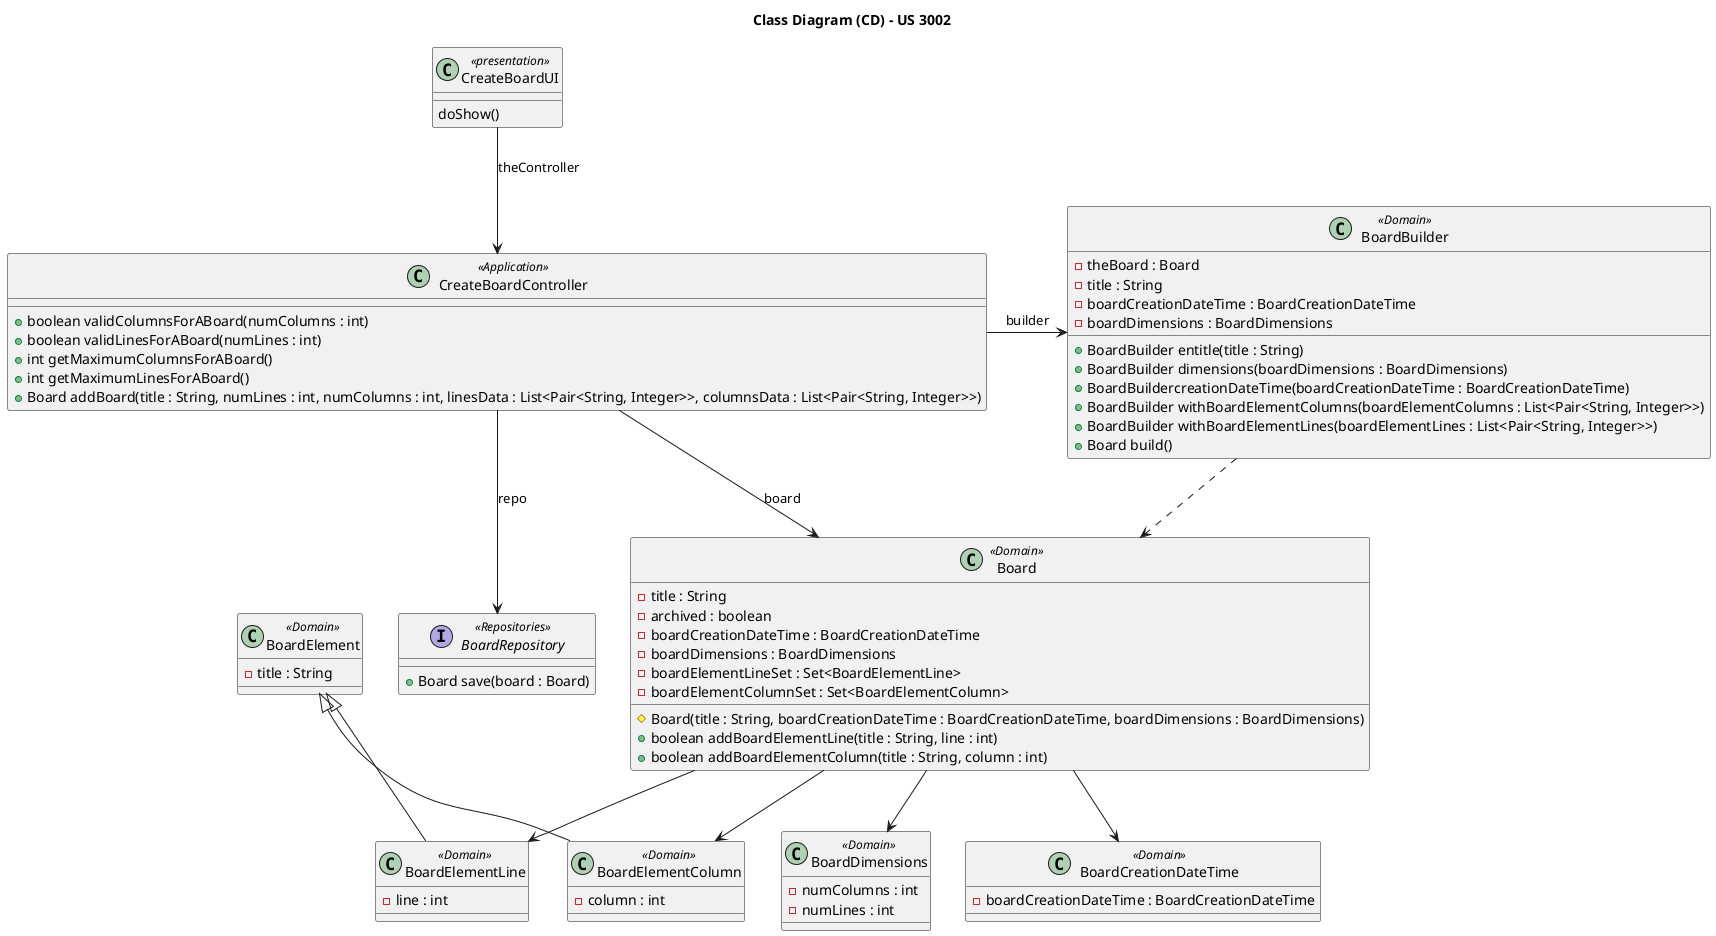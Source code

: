 @startuml
title Class Diagram (CD) - US 3002

class CreateBoardUI <<presentation>> {
    doShow()
}

class Board <<Domain>> {
    -title : String
    -archived : boolean
    -boardCreationDateTime : BoardCreationDateTime
    -boardDimensions : BoardDimensions
    -boardElementLineSet : Set<BoardElementLine>
    -boardElementColumnSet : Set<BoardElementColumn>
    #Board(title : String, boardCreationDateTime : BoardCreationDateTime, boardDimensions : BoardDimensions)
    +boolean addBoardElementLine(title : String, line : int)
    +boolean addBoardElementColumn(title : String, column : int)
}

class BoardBuilder <<Domain>> {
    -theBoard : Board
    -title : String
    -boardCreationDateTime : BoardCreationDateTime
    -boardDimensions : BoardDimensions
    +BoardBuilder entitle(title : String)
    +BoardBuilder dimensions(boardDimensions : BoardDimensions)
    +BoardBuildercreationDateTime(boardCreationDateTime : BoardCreationDateTime)
    +BoardBuilder withBoardElementColumns(boardElementColumns : List<Pair<String, Integer>>)
    +BoardBuilder withBoardElementLines(boardElementLines : List<Pair<String, Integer>>)
    +Board build()
}

class BoardCreationDateTime <<Domain>> {
    -boardCreationDateTime : BoardCreationDateTime
}

class BoardDimensions <<Domain>> {
    -numColumns : int
    -numLines : int
}

class BoardElement <<Domain>> {
    -title : String
}

class BoardElementColumn <<Domain>> {
    -column : int
}

class BoardElementLine <<Domain>> {
    -line : int
}

class CreateBoardController <<Application>> {
    +boolean validColumnsForABoard(numColumns : int)
    +boolean validLinesForABoard(numLines : int)
    +int getMaximumColumnsForABoard()
    +int getMaximumLinesForABoard()
    +Board addBoard(title : String, numLines : int, numColumns : int, linesData : List<Pair<String, Integer>>, columnsData : List<Pair<String, Integer>>)
}

interface BoardRepository <<Repositories>> {
    +Board save(board : Board)
}

Board --> BoardCreationDateTime
Board --> BoardDimensions
Board --> BoardElementLine
Board --> BoardElementColumn

BoardElement <|-- BoardElementColumn
BoardElement <|-- BoardElementLine

CreateBoardUI --> CreateBoardController : theController

CreateBoardController --> BoardRepository : repo
CreateBoardController --> Board : board

BoardBuilder -[dashed]-> Board
CreateBoardController -> BoardBuilder : builder


@enduml
